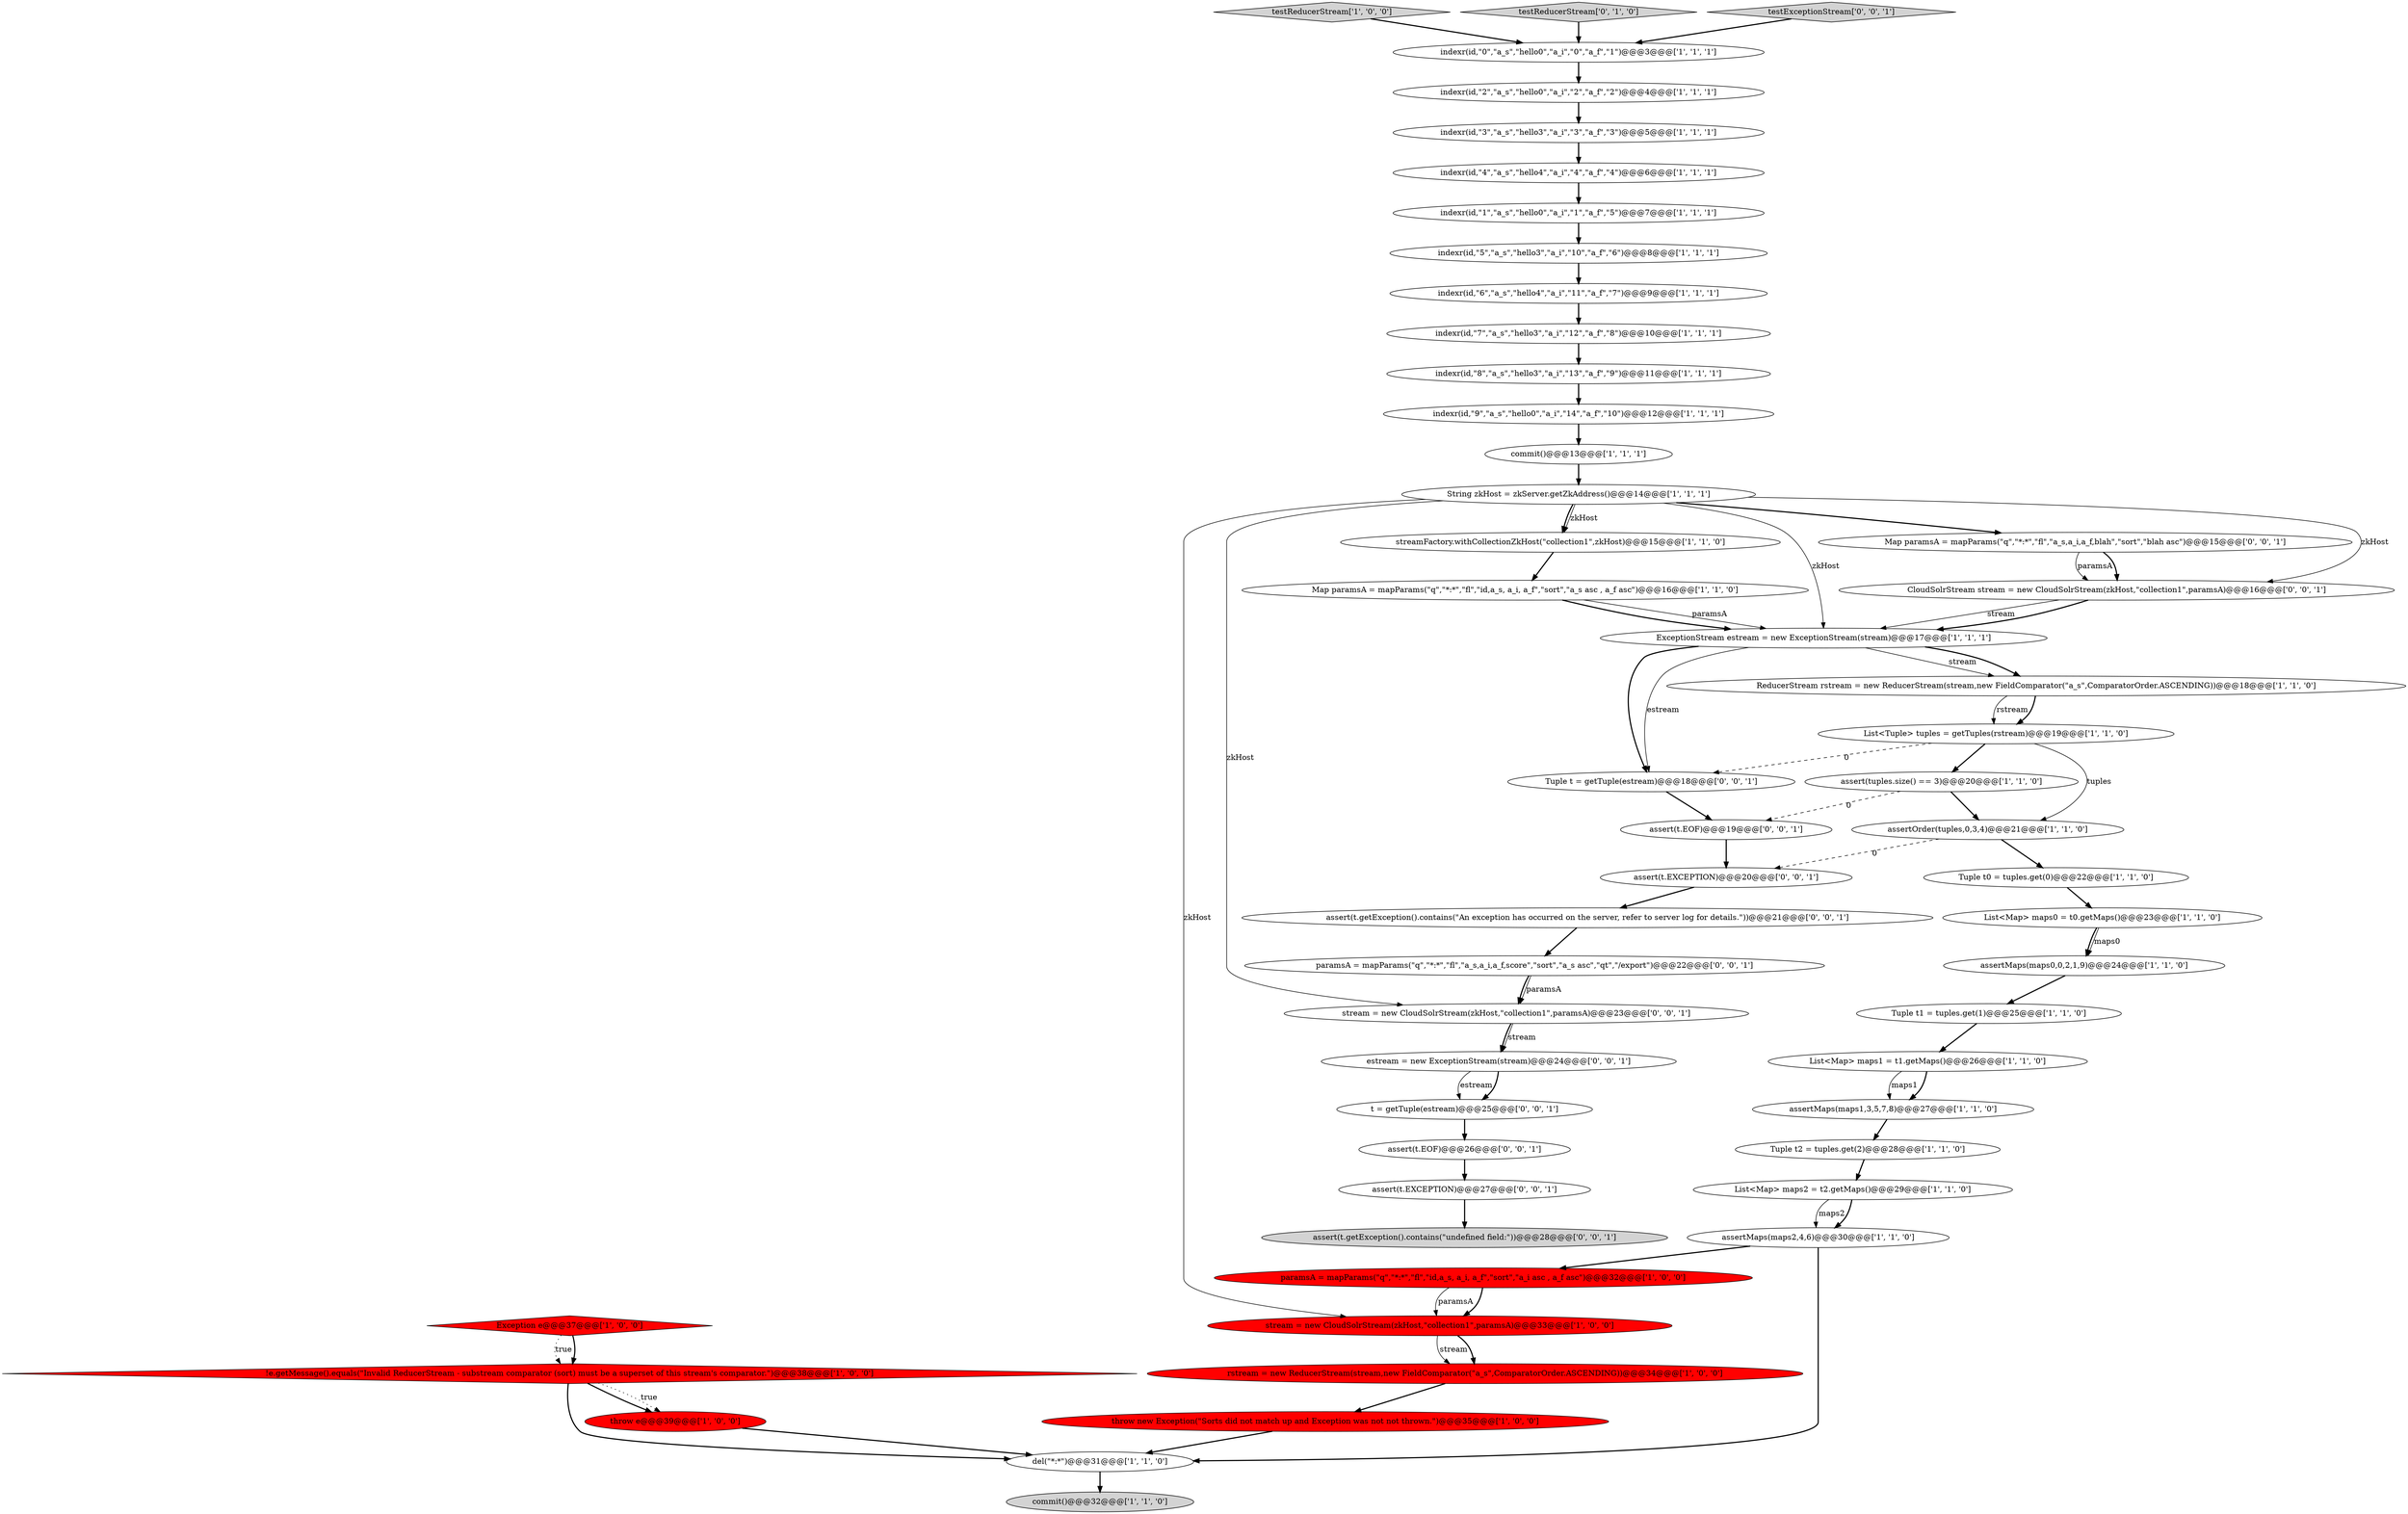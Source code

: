 digraph {
31 [style = filled, label = "throw e@@@39@@@['1', '0', '0']", fillcolor = red, shape = ellipse image = "AAA1AAABBB1BBB"];
43 [style = filled, label = "CloudSolrStream stream = new CloudSolrStream(zkHost,\"collection1\",paramsA)@@@16@@@['0', '0', '1']", fillcolor = white, shape = ellipse image = "AAA0AAABBB3BBB"];
20 [style = filled, label = "Map paramsA = mapParams(\"q\",\"*:*\",\"fl\",\"id,a_s, a_i, a_f\",\"sort\",\"a_s asc , a_f asc\")@@@16@@@['1', '1', '0']", fillcolor = white, shape = ellipse image = "AAA0AAABBB1BBB"];
10 [style = filled, label = "assert(tuples.size() == 3)@@@20@@@['1', '1', '0']", fillcolor = white, shape = ellipse image = "AAA0AAABBB1BBB"];
21 [style = filled, label = "Tuple t1 = tuples.get(1)@@@25@@@['1', '1', '0']", fillcolor = white, shape = ellipse image = "AAA0AAABBB1BBB"];
4 [style = filled, label = "assertOrder(tuples,0,3,4)@@@21@@@['1', '1', '0']", fillcolor = white, shape = ellipse image = "AAA0AAABBB1BBB"];
29 [style = filled, label = "assertMaps(maps2,4,6)@@@30@@@['1', '1', '0']", fillcolor = white, shape = ellipse image = "AAA0AAABBB1BBB"];
35 [style = filled, label = "Exception e@@@37@@@['1', '0', '0']", fillcolor = red, shape = diamond image = "AAA1AAABBB1BBB"];
13 [style = filled, label = "commit()@@@32@@@['1', '1', '0']", fillcolor = lightgray, shape = ellipse image = "AAA0AAABBB1BBB"];
36 [style = filled, label = "String zkHost = zkServer.getZkAddress()@@@14@@@['1', '1', '1']", fillcolor = white, shape = ellipse image = "AAA0AAABBB1BBB"];
17 [style = filled, label = "List<Map> maps2 = t2.getMaps()@@@29@@@['1', '1', '0']", fillcolor = white, shape = ellipse image = "AAA0AAABBB1BBB"];
50 [style = filled, label = "assert(t.getException().contains(\"An exception has occurred on the server, refer to server log for details.\"))@@@21@@@['0', '0', '1']", fillcolor = white, shape = ellipse image = "AAA0AAABBB3BBB"];
41 [style = filled, label = "estream = new ExceptionStream(stream)@@@24@@@['0', '0', '1']", fillcolor = white, shape = ellipse image = "AAA0AAABBB3BBB"];
0 [style = filled, label = "indexr(id,\"1\",\"a_s\",\"hello0\",\"a_i\",\"1\",\"a_f\",\"5\")@@@7@@@['1', '1', '1']", fillcolor = white, shape = ellipse image = "AAA0AAABBB1BBB"];
24 [style = filled, label = "List<Map> maps0 = t0.getMaps()@@@23@@@['1', '1', '0']", fillcolor = white, shape = ellipse image = "AAA0AAABBB1BBB"];
33 [style = filled, label = "testReducerStream['1', '0', '0']", fillcolor = lightgray, shape = diamond image = "AAA0AAABBB1BBB"];
8 [style = filled, label = "indexr(id,\"8\",\"a_s\",\"hello3\",\"a_i\",\"13\",\"a_f\",\"9\")@@@11@@@['1', '1', '1']", fillcolor = white, shape = ellipse image = "AAA0AAABBB1BBB"];
6 [style = filled, label = "stream = new CloudSolrStream(zkHost,\"collection1\",paramsA)@@@33@@@['1', '0', '0']", fillcolor = red, shape = ellipse image = "AAA1AAABBB1BBB"];
16 [style = filled, label = "assertMaps(maps0,0,2,1,9)@@@24@@@['1', '1', '0']", fillcolor = white, shape = ellipse image = "AAA0AAABBB1BBB"];
30 [style = filled, label = "paramsA = mapParams(\"q\",\"*:*\",\"fl\",\"id,a_s, a_i, a_f\",\"sort\",\"a_i asc , a_f asc\")@@@32@@@['1', '0', '0']", fillcolor = red, shape = ellipse image = "AAA1AAABBB1BBB"];
23 [style = filled, label = "indexr(id,\"7\",\"a_s\",\"hello3\",\"a_i\",\"12\",\"a_f\",\"8\")@@@10@@@['1', '1', '1']", fillcolor = white, shape = ellipse image = "AAA0AAABBB1BBB"];
5 [style = filled, label = "indexr(id,\"0\",\"a_s\",\"hello0\",\"a_i\",\"0\",\"a_f\",\"1\")@@@3@@@['1', '1', '1']", fillcolor = white, shape = ellipse image = "AAA0AAABBB1BBB"];
3 [style = filled, label = "ExceptionStream estream = new ExceptionStream(stream)@@@17@@@['1', '1', '1']", fillcolor = white, shape = ellipse image = "AAA0AAABBB1BBB"];
18 [style = filled, label = "indexr(id,\"2\",\"a_s\",\"hello0\",\"a_i\",\"2\",\"a_f\",\"2\")@@@4@@@['1', '1', '1']", fillcolor = white, shape = ellipse image = "AAA0AAABBB1BBB"];
2 [style = filled, label = "indexr(id,\"6\",\"a_s\",\"hello4\",\"a_i\",\"11\",\"a_f\",\"7\")@@@9@@@['1', '1', '1']", fillcolor = white, shape = ellipse image = "AAA0AAABBB1BBB"];
32 [style = filled, label = "indexr(id,\"9\",\"a_s\",\"hello0\",\"a_i\",\"14\",\"a_f\",\"10\")@@@12@@@['1', '1', '1']", fillcolor = white, shape = ellipse image = "AAA0AAABBB1BBB"];
22 [style = filled, label = "commit()@@@13@@@['1', '1', '1']", fillcolor = white, shape = ellipse image = "AAA0AAABBB1BBB"];
9 [style = filled, label = "del(\"*:*\")@@@31@@@['1', '1', '0']", fillcolor = white, shape = ellipse image = "AAA0AAABBB1BBB"];
15 [style = filled, label = "Tuple t0 = tuples.get(0)@@@22@@@['1', '1', '0']", fillcolor = white, shape = ellipse image = "AAA0AAABBB1BBB"];
47 [style = filled, label = "assert(t.EXCEPTION)@@@27@@@['0', '0', '1']", fillcolor = white, shape = ellipse image = "AAA0AAABBB3BBB"];
37 [style = filled, label = "streamFactory.withCollectionZkHost(\"collection1\",zkHost)@@@15@@@['1', '1', '0']", fillcolor = white, shape = ellipse image = "AAA0AAABBB1BBB"];
12 [style = filled, label = "indexr(id,\"4\",\"a_s\",\"hello4\",\"a_i\",\"4\",\"a_f\",\"4\")@@@6@@@['1', '1', '1']", fillcolor = white, shape = ellipse image = "AAA0AAABBB1BBB"];
45 [style = filled, label = "stream = new CloudSolrStream(zkHost,\"collection1\",paramsA)@@@23@@@['0', '0', '1']", fillcolor = white, shape = ellipse image = "AAA0AAABBB3BBB"];
26 [style = filled, label = "List<Tuple> tuples = getTuples(rstream)@@@19@@@['1', '1', '0']", fillcolor = white, shape = ellipse image = "AAA0AAABBB1BBB"];
46 [style = filled, label = "assert(t.EOF)@@@26@@@['0', '0', '1']", fillcolor = white, shape = ellipse image = "AAA0AAABBB3BBB"];
40 [style = filled, label = "Map paramsA = mapParams(\"q\",\"*:*\",\"fl\",\"a_s,a_i,a_f,blah\",\"sort\",\"blah asc\")@@@15@@@['0', '0', '1']", fillcolor = white, shape = ellipse image = "AAA0AAABBB3BBB"];
19 [style = filled, label = "!e.getMessage().equals(\"Invalid ReducerStream - substream comparator (sort) must be a superset of this stream's comparator.\")@@@38@@@['1', '0', '0']", fillcolor = red, shape = diamond image = "AAA1AAABBB1BBB"];
34 [style = filled, label = "List<Map> maps1 = t1.getMaps()@@@26@@@['1', '1', '0']", fillcolor = white, shape = ellipse image = "AAA0AAABBB1BBB"];
11 [style = filled, label = "indexr(id,\"5\",\"a_s\",\"hello3\",\"a_i\",\"10\",\"a_f\",\"6\")@@@8@@@['1', '1', '1']", fillcolor = white, shape = ellipse image = "AAA0AAABBB1BBB"];
7 [style = filled, label = "throw new Exception(\"Sorts did not match up and Exception was not not thrown.\")@@@35@@@['1', '0', '0']", fillcolor = red, shape = ellipse image = "AAA1AAABBB1BBB"];
1 [style = filled, label = "rstream = new ReducerStream(stream,new FieldComparator(\"a_s\",ComparatorOrder.ASCENDING))@@@34@@@['1', '0', '0']", fillcolor = red, shape = ellipse image = "AAA1AAABBB1BBB"];
42 [style = filled, label = "assert(t.EOF)@@@19@@@['0', '0', '1']", fillcolor = white, shape = ellipse image = "AAA0AAABBB3BBB"];
44 [style = filled, label = "paramsA = mapParams(\"q\",\"*:*\",\"fl\",\"a_s,a_i,a_f,score\",\"sort\",\"a_s asc\",\"qt\",\"/export\")@@@22@@@['0', '0', '1']", fillcolor = white, shape = ellipse image = "AAA0AAABBB3BBB"];
27 [style = filled, label = "ReducerStream rstream = new ReducerStream(stream,new FieldComparator(\"a_s\",ComparatorOrder.ASCENDING))@@@18@@@['1', '1', '0']", fillcolor = white, shape = ellipse image = "AAA0AAABBB1BBB"];
38 [style = filled, label = "testReducerStream['0', '1', '0']", fillcolor = lightgray, shape = diamond image = "AAA0AAABBB2BBB"];
25 [style = filled, label = "indexr(id,\"3\",\"a_s\",\"hello3\",\"a_i\",\"3\",\"a_f\",\"3\")@@@5@@@['1', '1', '1']", fillcolor = white, shape = ellipse image = "AAA0AAABBB1BBB"];
28 [style = filled, label = "assertMaps(maps1,3,5,7,8)@@@27@@@['1', '1', '0']", fillcolor = white, shape = ellipse image = "AAA0AAABBB1BBB"];
52 [style = filled, label = "Tuple t = getTuple(estream)@@@18@@@['0', '0', '1']", fillcolor = white, shape = ellipse image = "AAA0AAABBB3BBB"];
48 [style = filled, label = "testExceptionStream['0', '0', '1']", fillcolor = lightgray, shape = diamond image = "AAA0AAABBB3BBB"];
51 [style = filled, label = "assert(t.getException().contains(\"undefined field:\"))@@@28@@@['0', '0', '1']", fillcolor = lightgray, shape = ellipse image = "AAA0AAABBB3BBB"];
14 [style = filled, label = "Tuple t2 = tuples.get(2)@@@28@@@['1', '1', '0']", fillcolor = white, shape = ellipse image = "AAA0AAABBB1BBB"];
39 [style = filled, label = "assert(t.EXCEPTION)@@@20@@@['0', '0', '1']", fillcolor = white, shape = ellipse image = "AAA0AAABBB3BBB"];
49 [style = filled, label = "t = getTuple(estream)@@@25@@@['0', '0', '1']", fillcolor = white, shape = ellipse image = "AAA0AAABBB3BBB"];
45->41 [style = bold, label=""];
38->5 [style = bold, label=""];
36->37 [style = solid, label="zkHost"];
44->45 [style = solid, label="paramsA"];
32->22 [style = bold, label=""];
36->40 [style = bold, label=""];
3->52 [style = bold, label=""];
41->49 [style = solid, label="estream"];
8->32 [style = bold, label=""];
29->30 [style = bold, label=""];
26->10 [style = bold, label=""];
24->16 [style = solid, label="maps0"];
19->31 [style = bold, label=""];
31->9 [style = bold, label=""];
50->44 [style = bold, label=""];
40->43 [style = solid, label="paramsA"];
29->9 [style = bold, label=""];
4->15 [style = bold, label=""];
21->34 [style = bold, label=""];
35->19 [style = bold, label=""];
37->20 [style = bold, label=""];
42->39 [style = bold, label=""];
3->27 [style = solid, label="stream"];
0->11 [style = bold, label=""];
14->17 [style = bold, label=""];
41->49 [style = bold, label=""];
35->19 [style = dotted, label="true"];
5->18 [style = bold, label=""];
20->3 [style = bold, label=""];
4->39 [style = dashed, label="0"];
33->5 [style = bold, label=""];
23->8 [style = bold, label=""];
30->6 [style = bold, label=""];
46->47 [style = bold, label=""];
17->29 [style = solid, label="maps2"];
12->0 [style = bold, label=""];
1->7 [style = bold, label=""];
3->52 [style = solid, label="estream"];
10->42 [style = dashed, label="0"];
11->2 [style = bold, label=""];
28->14 [style = bold, label=""];
43->3 [style = solid, label="stream"];
3->27 [style = bold, label=""];
26->4 [style = solid, label="tuples"];
6->1 [style = solid, label="stream"];
7->9 [style = bold, label=""];
2->23 [style = bold, label=""];
24->16 [style = bold, label=""];
34->28 [style = bold, label=""];
6->1 [style = bold, label=""];
52->42 [style = bold, label=""];
43->3 [style = bold, label=""];
36->43 [style = solid, label="zkHost"];
36->45 [style = solid, label="zkHost"];
45->41 [style = solid, label="stream"];
19->9 [style = bold, label=""];
25->12 [style = bold, label=""];
36->3 [style = solid, label="zkHost"];
30->6 [style = solid, label="paramsA"];
49->46 [style = bold, label=""];
16->21 [style = bold, label=""];
20->3 [style = solid, label="paramsA"];
22->36 [style = bold, label=""];
15->24 [style = bold, label=""];
47->51 [style = bold, label=""];
18->25 [style = bold, label=""];
10->4 [style = bold, label=""];
26->52 [style = dashed, label="0"];
48->5 [style = bold, label=""];
36->37 [style = bold, label=""];
36->6 [style = solid, label="zkHost"];
40->43 [style = bold, label=""];
34->28 [style = solid, label="maps1"];
17->29 [style = bold, label=""];
44->45 [style = bold, label=""];
19->31 [style = dotted, label="true"];
27->26 [style = solid, label="rstream"];
39->50 [style = bold, label=""];
9->13 [style = bold, label=""];
27->26 [style = bold, label=""];
}
